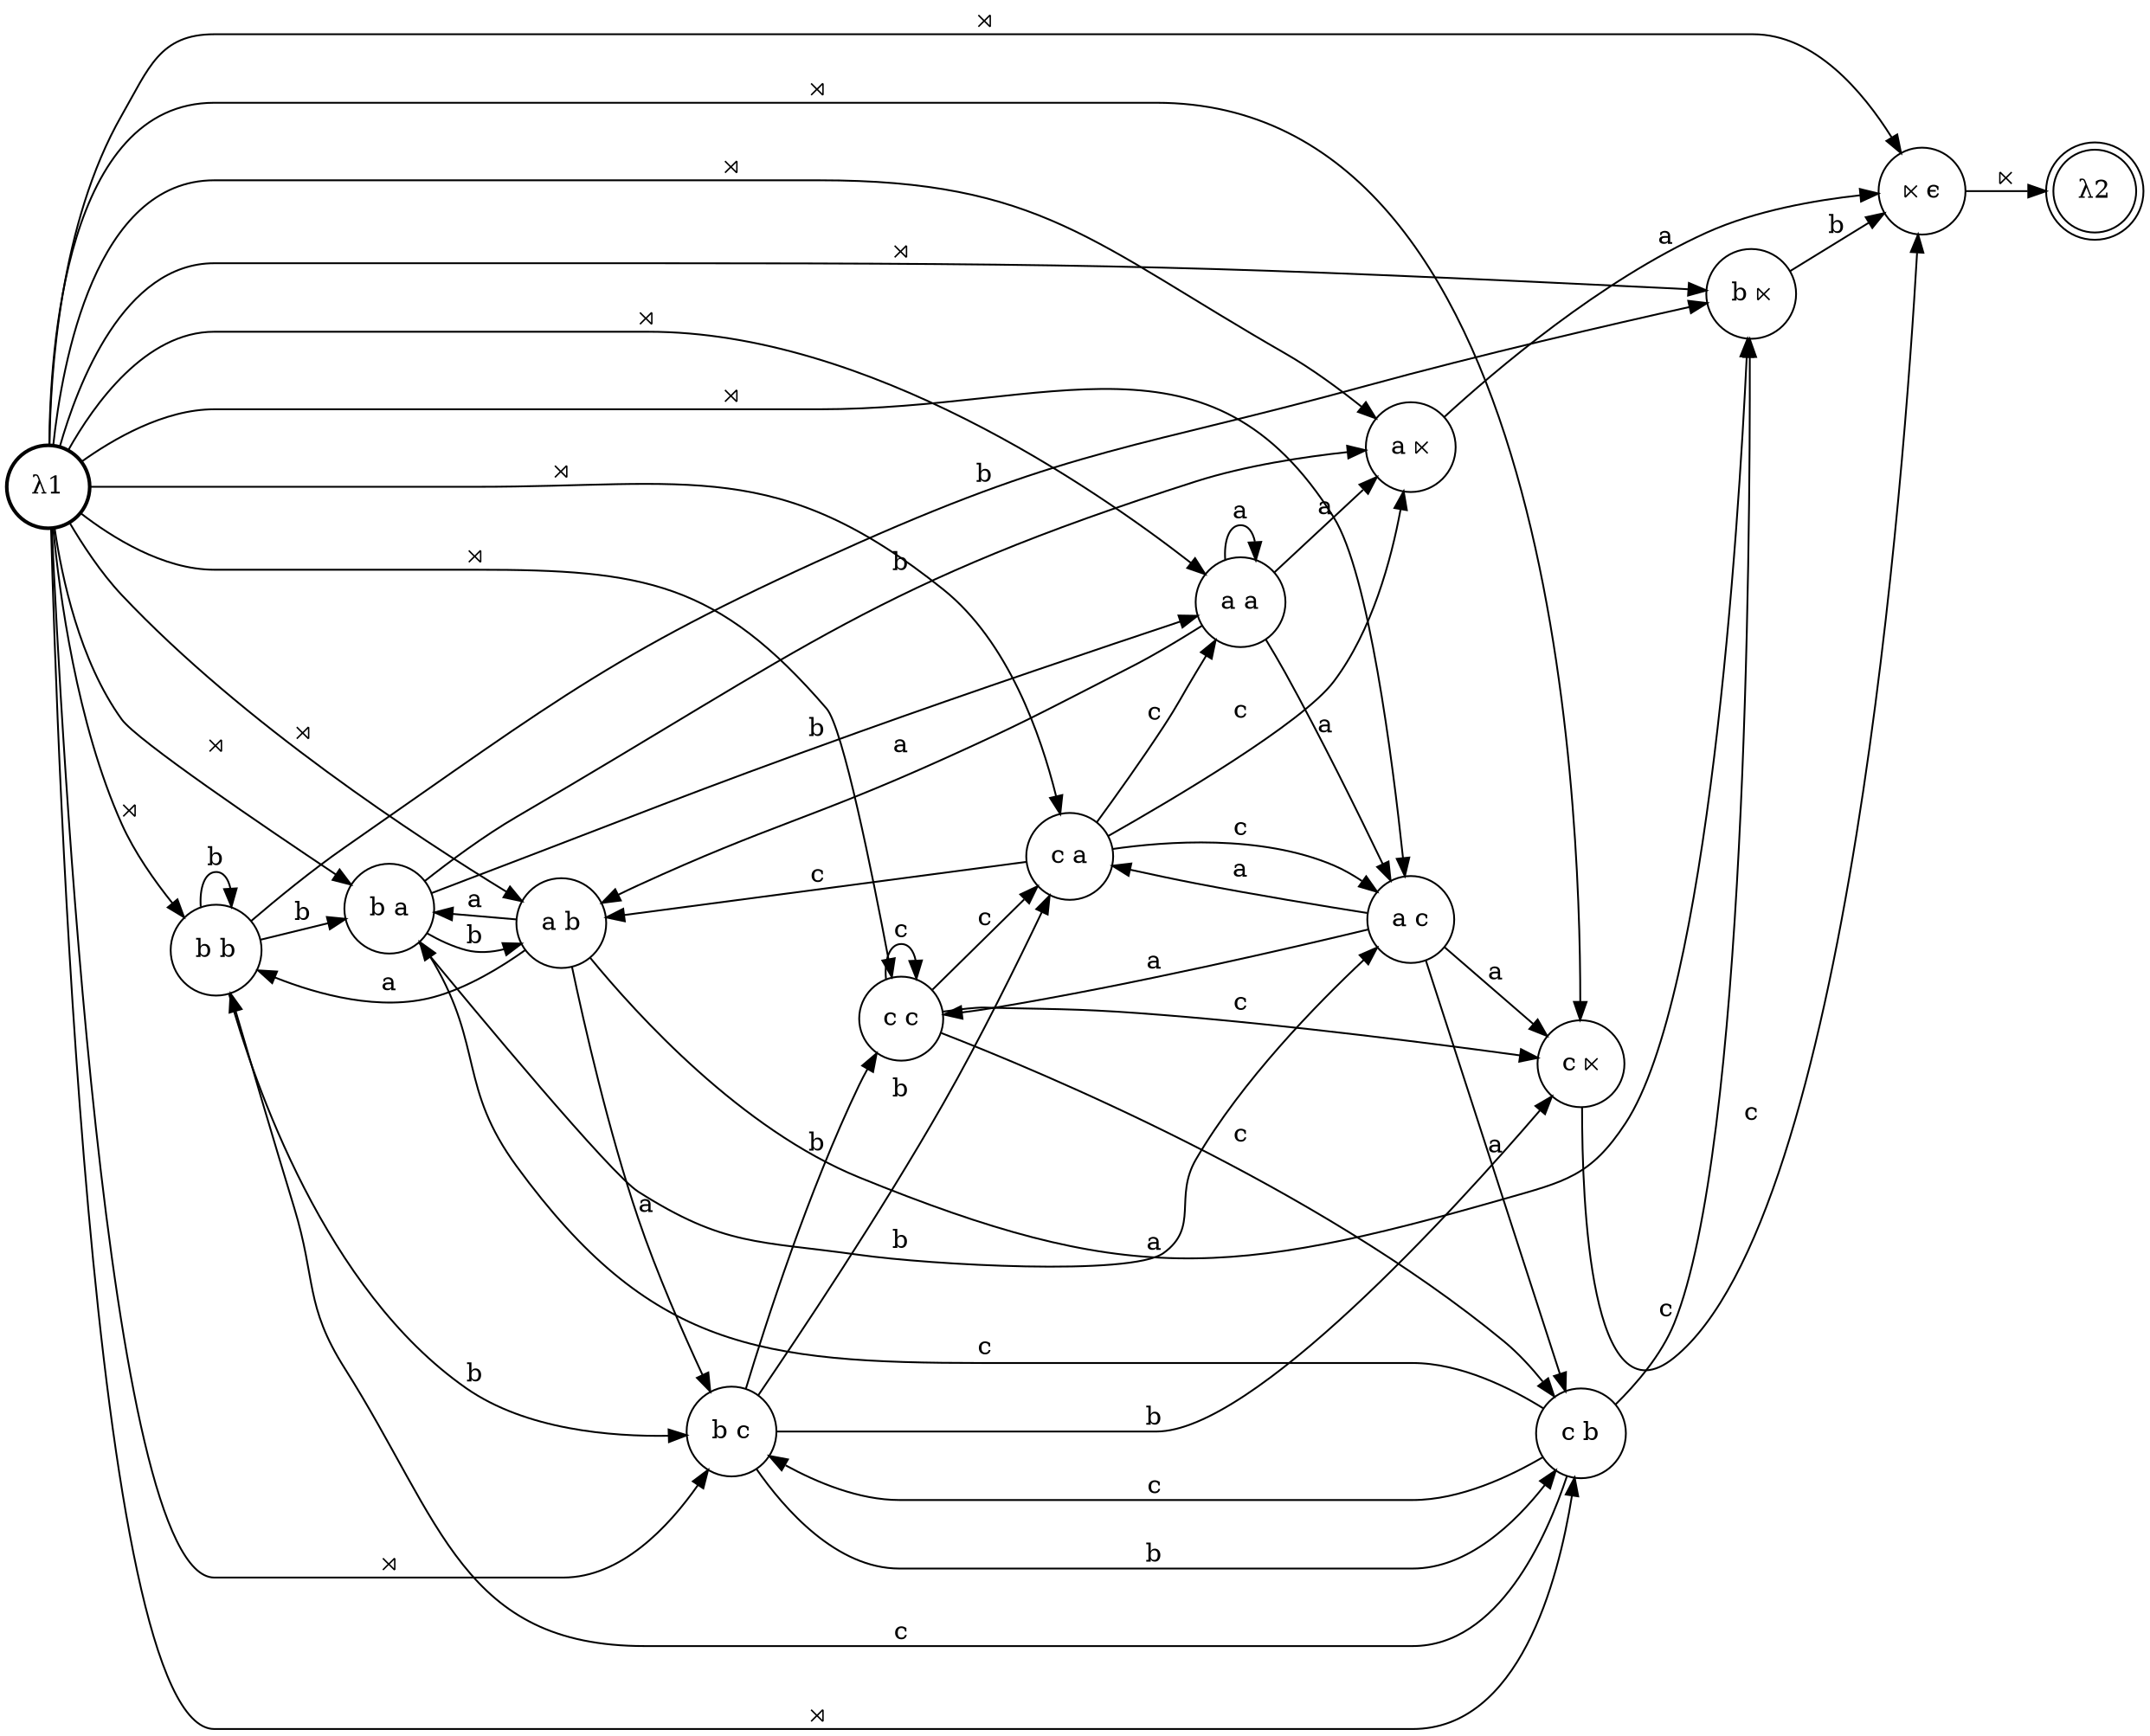 digraph G {
rankdir=LR;
0 [style=bold, shape=circle, label="λ1"]
1 [style=solid, shape=doublecircle, label="λ2"]
2 [style=solid, shape=circle, label="b b"]
3 [style=solid, shape=circle, label="c ⋉"]
4 [style=solid, shape=circle, label="c c"]
5 [style=solid, shape=circle, label="b a"]
6 [style=solid, shape=circle, label="a b"]
7 [style=solid, shape=circle, label="a a"]
8 [style=solid, shape=circle, label="c b"]
9 [style=solid, shape=circle, label="c a"]
10 [style=solid, shape=circle, label="b ⋉"]
11 [style=solid, shape=circle, label="b c"]
12 [style=solid, shape=circle, label="a ⋉"]
13 [style=solid, shape=circle, label="a c"]
14 [style=solid, shape=circle, label="⋉ ϵ"]
8 -> 11 [style=solid, label="c"]
8 -> 2 [style=solid, label="c"]
6 -> 11 [style=solid, label="a"]
6 -> 2 [style=solid, label="a"]
5 -> 13 [style=solid, label="b"]
11 -> 4 [style=solid, label="b"]
4 -> 4 [style=solid, label="c"]
9 -> 13 [style=solid, label="c"]
13 -> 4 [style=solid, label="a"]
7 -> 13 [style=solid, label="a"]
2 -> 5 [style=solid, label="b"]
0 -> 2 [style=solid, label="⋊"]
8 -> 5 [style=solid, label="c"]
14 -> 1 [style=solid, label="⋉"]
0 -> 7 [style=solid, label="⋊"]
6 -> 5 [style=solid, label="a"]
10 -> 14 [style=solid, label="b"]
0 -> 8 [style=solid, label="⋊"]
5 -> 6 [style=solid, label="b"]
0 -> 3 [style=solid, label="⋊"]
3 -> 14 [style=solid, label="c"]
0 -> 11 [style=solid, label="⋊"]
9 -> 6 [style=solid, label="c"]
12 -> 14 [style=solid, label="a"]
0 -> 12 [style=solid, label="⋊"]
7 -> 6 [style=solid, label="a"]
11 -> 3 [style=solid, label="b"]
0 -> 4 [style=solid, label="⋊"]
5 -> 7 [style=solid, label="b"]
4 -> 3 [style=solid, label="c"]
0 -> 5 [style=solid, label="⋊"]
9 -> 7 [style=solid, label="c"]
13 -> 3 [style=solid, label="a"]
0 -> 6 [style=solid, label="⋊"]
7 -> 7 [style=solid, label="a"]
2 -> 10 [style=solid, label="b"]
0 -> 9 [style=solid, label="⋊"]
11 -> 8 [style=solid, label="b"]
8 -> 10 [style=solid, label="c"]
0 -> 10 [style=solid, label="⋊"]
4 -> 8 [style=solid, label="c"]
6 -> 10 [style=solid, label="a"]
0 -> 13 [style=solid, label="⋊"]
13 -> 8 [style=solid, label="a"]
5 -> 12 [style=solid, label="b"]
0 -> 14 [style=solid, label="⋊"]
11 -> 9 [style=solid, label="b"]
9 -> 12 [style=solid, label="c"]
4 -> 9 [style=solid, label="c"]
7 -> 12 [style=solid, label="a"]
13 -> 9 [style=solid, label="a"]
2 -> 2 [style=solid, label="b"]
2 -> 11 [style=solid, label="b"]
}
